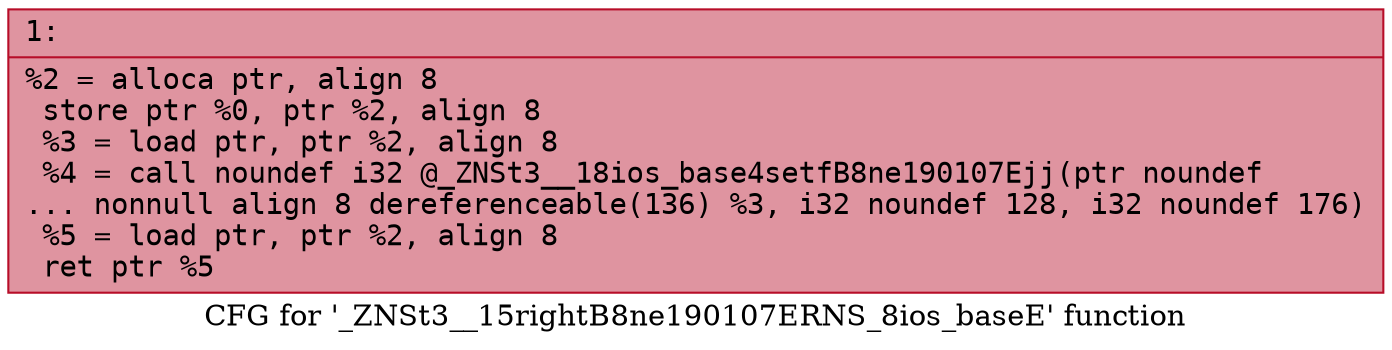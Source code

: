 digraph "CFG for '_ZNSt3__15rightB8ne190107ERNS_8ios_baseE' function" {
	label="CFG for '_ZNSt3__15rightB8ne190107ERNS_8ios_baseE' function";

	Node0x600000dbf8e0 [shape=record,color="#b70d28ff", style=filled, fillcolor="#b70d2870" fontname="Courier",label="{1:\l|  %2 = alloca ptr, align 8\l  store ptr %0, ptr %2, align 8\l  %3 = load ptr, ptr %2, align 8\l  %4 = call noundef i32 @_ZNSt3__18ios_base4setfB8ne190107Ejj(ptr noundef\l... nonnull align 8 dereferenceable(136) %3, i32 noundef 128, i32 noundef 176)\l  %5 = load ptr, ptr %2, align 8\l  ret ptr %5\l}"];
}
